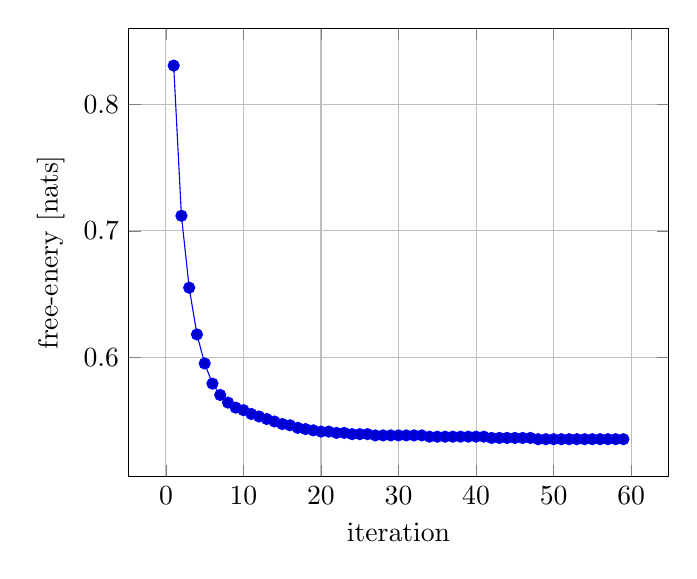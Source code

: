 \begin{tikzpicture}
\begin{axis}[xlabel={iteration}, ylabel={free-enery [nats]}, legend pos={north east}, grid={major}]
    \addplot
        coordinates {
            (1,0.831)
            (2,0.712)
            (3,0.655)
            (4,0.618)
            (5,0.595)
            (6,0.579)
            (7,0.57)
            (8,0.564)
            (9,0.56)
            (10,0.558)
            (11,0.555)
            (12,0.553)
            (13,0.551)
            (14,0.549)
            (15,0.547)
            (16,0.546)
            (17,0.544)
            (18,0.543)
            (19,0.542)
            (20,0.541)
            (21,0.541)
            (22,0.54)
            (23,0.54)
            (24,0.539)
            (25,0.539)
            (26,0.539)
            (27,0.538)
            (28,0.538)
            (29,0.538)
            (30,0.538)
            (31,0.538)
            (32,0.538)
            (33,0.538)
            (34,0.537)
            (35,0.537)
            (36,0.537)
            (37,0.537)
            (38,0.537)
            (39,0.537)
            (40,0.537)
            (41,0.537)
            (42,0.536)
            (43,0.536)
            (44,0.536)
            (45,0.536)
            (46,0.536)
            (47,0.536)
            (48,0.535)
            (49,0.535)
            (50,0.535)
            (51,0.535)
            (52,0.535)
            (53,0.535)
            (54,0.535)
            (55,0.535)
            (56,0.535)
            (57,0.535)
            (58,0.535)
            (59,0.535)
        }
        ;
\end{axis}
\end{tikzpicture}
